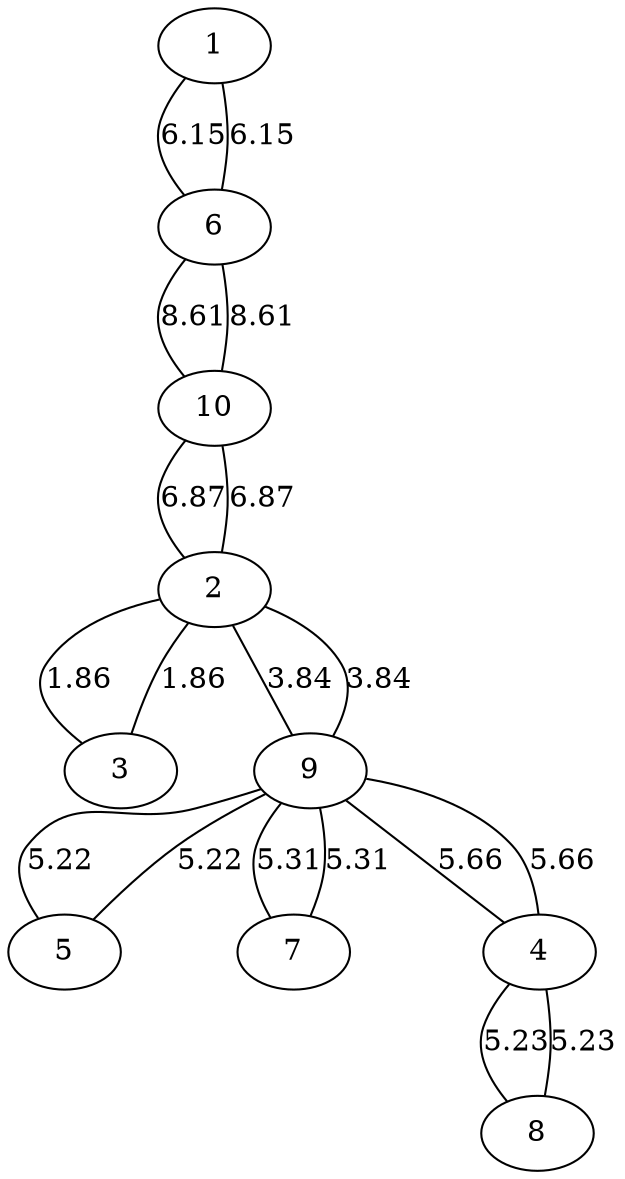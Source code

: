 graph sample {
1 -- 6 [label=6.15];
6 -- 1 [label=6.15];
6 -- 10 [label=8.61];
10 -- 6 [label=8.61];
10 -- 2 [label=6.87];
2 -- 10 [label=6.87];
2 -- 3 [label=1.86];
3 -- 2 [label=1.86];
2 -- 9 [label=3.84];
9 -- 2 [label=3.84];
9 -- 5 [label=5.22];
5 -- 9 [label=5.22];
9 -- 7 [label=5.31];
7 -- 9 [label=5.31];
9 -- 4 [label=5.66];
4 -- 9 [label=5.66];
4 -- 8 [label=5.23];
8 -- 4 [label=5.23];
}